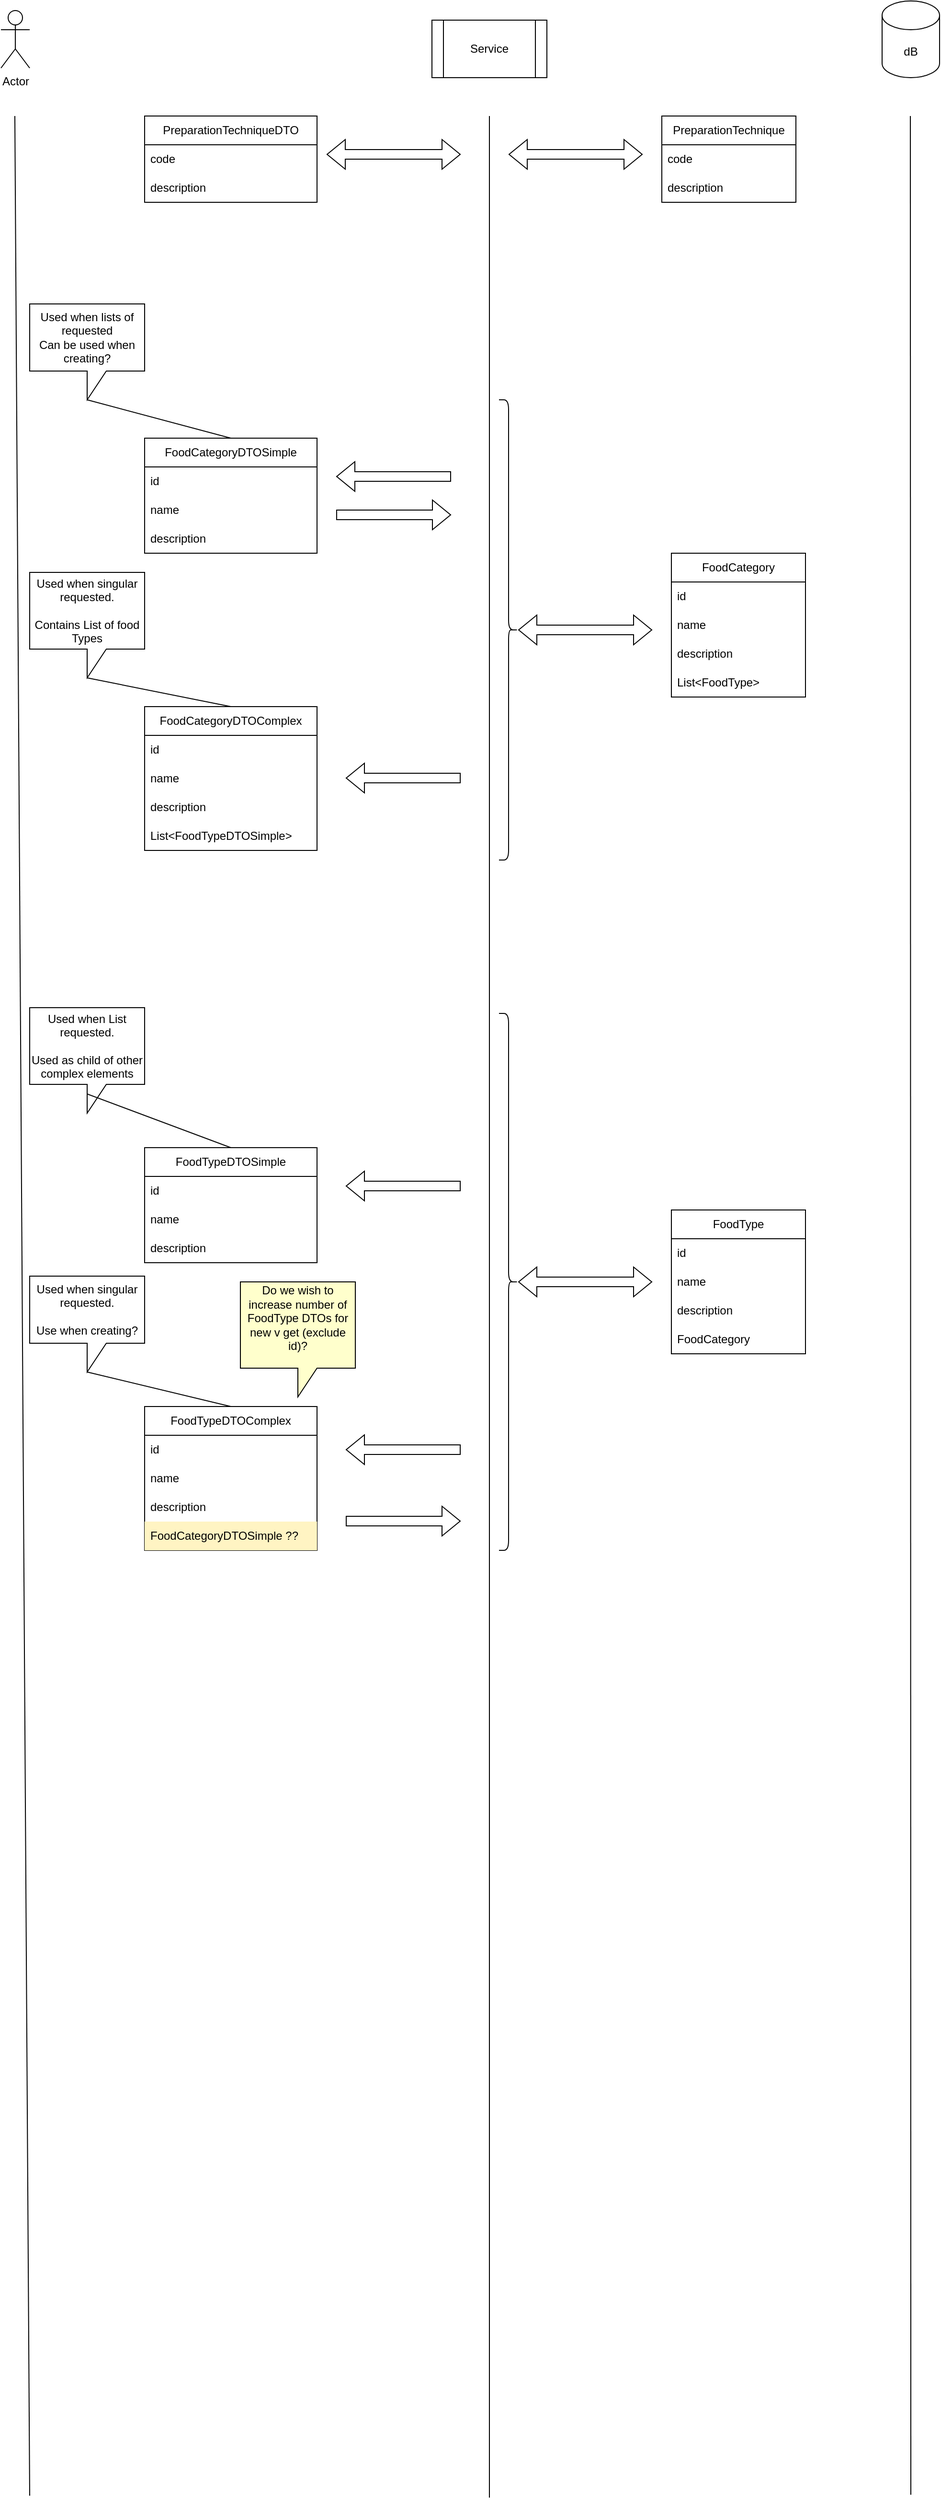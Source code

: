 <mxfile version="26.0.16">
  <diagram name="Page-1" id="98cvswhpEHXC24Bn2miE">
    <mxGraphModel dx="1775" dy="676" grid="1" gridSize="10" guides="1" tooltips="1" connect="1" arrows="1" fold="1" page="0" pageScale="1" pageWidth="850" pageHeight="1100" math="0" shadow="0">
      <root>
        <mxCell id="0" />
        <mxCell id="1" parent="0" />
        <mxCell id="5q4nl_bfFsXVFqzO0uTr-1" value="Actor" style="shape=umlActor;verticalLabelPosition=bottom;verticalAlign=top;html=1;outlineConnect=0;" parent="1" vertex="1">
          <mxGeometry x="-150" y="50" width="30" height="60" as="geometry" />
        </mxCell>
        <mxCell id="5q4nl_bfFsXVFqzO0uTr-2" value="" style="endArrow=none;html=1;rounded=0;" parent="1" edge="1">
          <mxGeometry width="50" height="50" relative="1" as="geometry">
            <mxPoint x="-120" y="2642" as="sourcePoint" />
            <mxPoint x="-135.5" y="160" as="targetPoint" />
          </mxGeometry>
        </mxCell>
        <mxCell id="5q4nl_bfFsXVFqzO0uTr-3" value="" style="endArrow=none;html=1;rounded=0;" parent="1" edge="1">
          <mxGeometry width="50" height="50" relative="1" as="geometry">
            <mxPoint x="360" y="2644" as="sourcePoint" />
            <mxPoint x="360" y="160" as="targetPoint" />
          </mxGeometry>
        </mxCell>
        <mxCell id="5q4nl_bfFsXVFqzO0uTr-4" value="" style="endArrow=none;html=1;rounded=0;" parent="1" edge="1">
          <mxGeometry width="50" height="50" relative="1" as="geometry">
            <mxPoint x="800" y="2641" as="sourcePoint" />
            <mxPoint x="799.5" y="160" as="targetPoint" />
          </mxGeometry>
        </mxCell>
        <mxCell id="5q4nl_bfFsXVFqzO0uTr-6" value="Service" style="shape=process;whiteSpace=wrap;html=1;backgroundOutline=1;" parent="1" vertex="1">
          <mxGeometry x="300" y="60" width="120" height="60" as="geometry" />
        </mxCell>
        <mxCell id="5q4nl_bfFsXVFqzO0uTr-7" value="dB" style="shape=cylinder3;whiteSpace=wrap;html=1;boundedLbl=1;backgroundOutline=1;size=15;" parent="1" vertex="1">
          <mxGeometry x="770" y="40" width="60" height="80" as="geometry" />
        </mxCell>
        <mxCell id="5q4nl_bfFsXVFqzO0uTr-8" value="PreparationTechnique" style="swimlane;fontStyle=0;childLayout=stackLayout;horizontal=1;startSize=30;horizontalStack=0;resizeParent=1;resizeParentMax=0;resizeLast=0;collapsible=1;marginBottom=0;whiteSpace=wrap;html=1;" parent="1" vertex="1">
          <mxGeometry x="540" y="160" width="140" height="90" as="geometry" />
        </mxCell>
        <mxCell id="5q4nl_bfFsXVFqzO0uTr-9" value="code" style="text;strokeColor=none;fillColor=none;align=left;verticalAlign=middle;spacingLeft=4;spacingRight=4;overflow=hidden;points=[[0,0.5],[1,0.5]];portConstraint=eastwest;rotatable=0;whiteSpace=wrap;html=1;" parent="5q4nl_bfFsXVFqzO0uTr-8" vertex="1">
          <mxGeometry y="30" width="140" height="30" as="geometry" />
        </mxCell>
        <mxCell id="5q4nl_bfFsXVFqzO0uTr-10" value="description" style="text;strokeColor=none;fillColor=none;align=left;verticalAlign=middle;spacingLeft=4;spacingRight=4;overflow=hidden;points=[[0,0.5],[1,0.5]];portConstraint=eastwest;rotatable=0;whiteSpace=wrap;html=1;" parent="5q4nl_bfFsXVFqzO0uTr-8" vertex="1">
          <mxGeometry y="60" width="140" height="30" as="geometry" />
        </mxCell>
        <mxCell id="5q4nl_bfFsXVFqzO0uTr-13" value="PreparationTechniqueDTO" style="swimlane;fontStyle=0;childLayout=stackLayout;horizontal=1;startSize=30;horizontalStack=0;resizeParent=1;resizeParentMax=0;resizeLast=0;collapsible=1;marginBottom=0;whiteSpace=wrap;html=1;" parent="1" vertex="1">
          <mxGeometry y="160" width="180" height="90" as="geometry" />
        </mxCell>
        <mxCell id="5q4nl_bfFsXVFqzO0uTr-14" value="code" style="text;strokeColor=none;fillColor=none;align=left;verticalAlign=middle;spacingLeft=4;spacingRight=4;overflow=hidden;points=[[0,0.5],[1,0.5]];portConstraint=eastwest;rotatable=0;whiteSpace=wrap;html=1;" parent="5q4nl_bfFsXVFqzO0uTr-13" vertex="1">
          <mxGeometry y="30" width="180" height="30" as="geometry" />
        </mxCell>
        <mxCell id="5q4nl_bfFsXVFqzO0uTr-15" value="description" style="text;strokeColor=none;fillColor=none;align=left;verticalAlign=middle;spacingLeft=4;spacingRight=4;overflow=hidden;points=[[0,0.5],[1,0.5]];portConstraint=eastwest;rotatable=0;whiteSpace=wrap;html=1;" parent="5q4nl_bfFsXVFqzO0uTr-13" vertex="1">
          <mxGeometry y="60" width="180" height="30" as="geometry" />
        </mxCell>
        <mxCell id="5q4nl_bfFsXVFqzO0uTr-16" value="" style="shape=flexArrow;endArrow=classic;startArrow=classic;html=1;rounded=0;" parent="1" edge="1">
          <mxGeometry width="100" height="100" relative="1" as="geometry">
            <mxPoint x="190" y="200" as="sourcePoint" />
            <mxPoint x="330" y="200" as="targetPoint" />
          </mxGeometry>
        </mxCell>
        <mxCell id="5q4nl_bfFsXVFqzO0uTr-18" value="" style="shape=flexArrow;endArrow=classic;startArrow=classic;html=1;rounded=0;" parent="1" edge="1">
          <mxGeometry width="100" height="100" relative="1" as="geometry">
            <mxPoint x="380" y="200" as="sourcePoint" />
            <mxPoint x="520" y="200" as="targetPoint" />
          </mxGeometry>
        </mxCell>
        <mxCell id="5q4nl_bfFsXVFqzO0uTr-20" value="FoodType" style="swimlane;fontStyle=0;childLayout=stackLayout;horizontal=1;startSize=30;horizontalStack=0;resizeParent=1;resizeParentMax=0;resizeLast=0;collapsible=1;marginBottom=0;whiteSpace=wrap;html=1;" parent="1" vertex="1">
          <mxGeometry x="550" y="1301" width="140" height="150" as="geometry" />
        </mxCell>
        <mxCell id="5q4nl_bfFsXVFqzO0uTr-21" value="id" style="text;strokeColor=none;fillColor=none;align=left;verticalAlign=middle;spacingLeft=4;spacingRight=4;overflow=hidden;points=[[0,0.5],[1,0.5]];portConstraint=eastwest;rotatable=0;whiteSpace=wrap;html=1;" parent="5q4nl_bfFsXVFqzO0uTr-20" vertex="1">
          <mxGeometry y="30" width="140" height="30" as="geometry" />
        </mxCell>
        <mxCell id="5q4nl_bfFsXVFqzO0uTr-22" value="name" style="text;strokeColor=none;fillColor=none;align=left;verticalAlign=middle;spacingLeft=4;spacingRight=4;overflow=hidden;points=[[0,0.5],[1,0.5]];portConstraint=eastwest;rotatable=0;whiteSpace=wrap;html=1;" parent="5q4nl_bfFsXVFqzO0uTr-20" vertex="1">
          <mxGeometry y="60" width="140" height="30" as="geometry" />
        </mxCell>
        <mxCell id="5q4nl_bfFsXVFqzO0uTr-23" value="description" style="text;strokeColor=none;fillColor=none;align=left;verticalAlign=middle;spacingLeft=4;spacingRight=4;overflow=hidden;points=[[0,0.5],[1,0.5]];portConstraint=eastwest;rotatable=0;whiteSpace=wrap;html=1;" parent="5q4nl_bfFsXVFqzO0uTr-20" vertex="1">
          <mxGeometry y="90" width="140" height="30" as="geometry" />
        </mxCell>
        <mxCell id="5q4nl_bfFsXVFqzO0uTr-25" value="FoodCategory" style="text;strokeColor=none;fillColor=none;align=left;verticalAlign=middle;spacingLeft=4;spacingRight=4;overflow=hidden;points=[[0,0.5],[1,0.5]];portConstraint=eastwest;rotatable=0;whiteSpace=wrap;html=1;" parent="5q4nl_bfFsXVFqzO0uTr-20" vertex="1">
          <mxGeometry y="120" width="140" height="30" as="geometry" />
        </mxCell>
        <mxCell id="5q4nl_bfFsXVFqzO0uTr-26" value="FoodCategory" style="swimlane;fontStyle=0;childLayout=stackLayout;horizontal=1;startSize=30;horizontalStack=0;resizeParent=1;resizeParentMax=0;resizeLast=0;collapsible=1;marginBottom=0;whiteSpace=wrap;html=1;" parent="1" vertex="1">
          <mxGeometry x="550" y="616" width="140" height="150" as="geometry" />
        </mxCell>
        <mxCell id="5q4nl_bfFsXVFqzO0uTr-27" value="id" style="text;strokeColor=none;fillColor=none;align=left;verticalAlign=middle;spacingLeft=4;spacingRight=4;overflow=hidden;points=[[0,0.5],[1,0.5]];portConstraint=eastwest;rotatable=0;whiteSpace=wrap;html=1;" parent="5q4nl_bfFsXVFqzO0uTr-26" vertex="1">
          <mxGeometry y="30" width="140" height="30" as="geometry" />
        </mxCell>
        <mxCell id="5q4nl_bfFsXVFqzO0uTr-28" value="name" style="text;strokeColor=none;fillColor=none;align=left;verticalAlign=middle;spacingLeft=4;spacingRight=4;overflow=hidden;points=[[0,0.5],[1,0.5]];portConstraint=eastwest;rotatable=0;whiteSpace=wrap;html=1;" parent="5q4nl_bfFsXVFqzO0uTr-26" vertex="1">
          <mxGeometry y="60" width="140" height="30" as="geometry" />
        </mxCell>
        <mxCell id="5q4nl_bfFsXVFqzO0uTr-29" value="description" style="text;strokeColor=none;fillColor=none;align=left;verticalAlign=middle;spacingLeft=4;spacingRight=4;overflow=hidden;points=[[0,0.5],[1,0.5]];portConstraint=eastwest;rotatable=0;whiteSpace=wrap;html=1;" parent="5q4nl_bfFsXVFqzO0uTr-26" vertex="1">
          <mxGeometry y="90" width="140" height="30" as="geometry" />
        </mxCell>
        <mxCell id="5q4nl_bfFsXVFqzO0uTr-30" value="List&amp;lt;FoodType&amp;gt;" style="text;strokeColor=none;fillColor=none;align=left;verticalAlign=middle;spacingLeft=4;spacingRight=4;overflow=hidden;points=[[0,0.5],[1,0.5]];portConstraint=eastwest;rotatable=0;whiteSpace=wrap;html=1;" parent="5q4nl_bfFsXVFqzO0uTr-26" vertex="1">
          <mxGeometry y="120" width="140" height="30" as="geometry" />
        </mxCell>
        <mxCell id="5q4nl_bfFsXVFqzO0uTr-31" value="" style="shape=flexArrow;endArrow=classic;startArrow=classic;html=1;rounded=0;" parent="1" edge="1">
          <mxGeometry width="100" height="100" relative="1" as="geometry">
            <mxPoint x="390" y="696" as="sourcePoint" />
            <mxPoint x="530" y="696" as="targetPoint" />
          </mxGeometry>
        </mxCell>
        <mxCell id="5q4nl_bfFsXVFqzO0uTr-32" value="FoodCategoryDTOSimple" style="swimlane;fontStyle=0;childLayout=stackLayout;horizontal=1;startSize=30;horizontalStack=0;resizeParent=1;resizeParentMax=0;resizeLast=0;collapsible=1;marginBottom=0;whiteSpace=wrap;html=1;" parent="1" vertex="1">
          <mxGeometry y="496" width="180" height="120" as="geometry" />
        </mxCell>
        <mxCell id="5q4nl_bfFsXVFqzO0uTr-33" value="id" style="text;strokeColor=none;fillColor=none;align=left;verticalAlign=middle;spacingLeft=4;spacingRight=4;overflow=hidden;points=[[0,0.5],[1,0.5]];portConstraint=eastwest;rotatable=0;whiteSpace=wrap;html=1;" parent="5q4nl_bfFsXVFqzO0uTr-32" vertex="1">
          <mxGeometry y="30" width="180" height="30" as="geometry" />
        </mxCell>
        <mxCell id="5q4nl_bfFsXVFqzO0uTr-34" value="name" style="text;strokeColor=none;fillColor=none;align=left;verticalAlign=middle;spacingLeft=4;spacingRight=4;overflow=hidden;points=[[0,0.5],[1,0.5]];portConstraint=eastwest;rotatable=0;whiteSpace=wrap;html=1;" parent="5q4nl_bfFsXVFqzO0uTr-32" vertex="1">
          <mxGeometry y="60" width="180" height="30" as="geometry" />
        </mxCell>
        <mxCell id="5q4nl_bfFsXVFqzO0uTr-35" value="description" style="text;strokeColor=none;fillColor=none;align=left;verticalAlign=middle;spacingLeft=4;spacingRight=4;overflow=hidden;points=[[0,0.5],[1,0.5]];portConstraint=eastwest;rotatable=0;whiteSpace=wrap;html=1;" parent="5q4nl_bfFsXVFqzO0uTr-32" vertex="1">
          <mxGeometry y="90" width="180" height="30" as="geometry" />
        </mxCell>
        <mxCell id="5q4nl_bfFsXVFqzO0uTr-37" value="" style="shape=flexArrow;endArrow=classic;html=1;rounded=0;" parent="1" edge="1">
          <mxGeometry width="50" height="50" relative="1" as="geometry">
            <mxPoint x="320" y="536" as="sourcePoint" />
            <mxPoint x="200" y="536" as="targetPoint" />
          </mxGeometry>
        </mxCell>
        <mxCell id="5q4nl_bfFsXVFqzO0uTr-39" value="Used when lists of requested&lt;div&gt;Can be used when creating?&lt;/div&gt;" style="shape=callout;whiteSpace=wrap;html=1;perimeter=calloutPerimeter;" parent="1" vertex="1">
          <mxGeometry x="-120" y="356" width="120" height="100" as="geometry" />
        </mxCell>
        <mxCell id="5q4nl_bfFsXVFqzO0uTr-40" value="" style="endArrow=none;html=1;rounded=0;exitX=0;exitY=0;exitDx=60;exitDy=100;exitPerimeter=0;entryX=0.5;entryY=0;entryDx=0;entryDy=0;" parent="1" source="5q4nl_bfFsXVFqzO0uTr-39" target="5q4nl_bfFsXVFqzO0uTr-32" edge="1">
          <mxGeometry width="50" height="50" relative="1" as="geometry">
            <mxPoint x="460" y="636" as="sourcePoint" />
            <mxPoint x="510" y="586" as="targetPoint" />
          </mxGeometry>
        </mxCell>
        <mxCell id="5q4nl_bfFsXVFqzO0uTr-41" value="" style="shape=flexArrow;endArrow=classic;html=1;rounded=0;" parent="1" edge="1">
          <mxGeometry width="50" height="50" relative="1" as="geometry">
            <mxPoint x="200" y="576" as="sourcePoint" />
            <mxPoint x="320" y="576" as="targetPoint" />
          </mxGeometry>
        </mxCell>
        <mxCell id="5q4nl_bfFsXVFqzO0uTr-42" value="FoodCategoryDTOComplex" style="swimlane;fontStyle=0;childLayout=stackLayout;horizontal=1;startSize=30;horizontalStack=0;resizeParent=1;resizeParentMax=0;resizeLast=0;collapsible=1;marginBottom=0;whiteSpace=wrap;html=1;" parent="1" vertex="1">
          <mxGeometry y="776" width="180" height="150" as="geometry" />
        </mxCell>
        <mxCell id="5q4nl_bfFsXVFqzO0uTr-43" value="id" style="text;strokeColor=none;fillColor=none;align=left;verticalAlign=middle;spacingLeft=4;spacingRight=4;overflow=hidden;points=[[0,0.5],[1,0.5]];portConstraint=eastwest;rotatable=0;whiteSpace=wrap;html=1;" parent="5q4nl_bfFsXVFqzO0uTr-42" vertex="1">
          <mxGeometry y="30" width="180" height="30" as="geometry" />
        </mxCell>
        <mxCell id="5q4nl_bfFsXVFqzO0uTr-44" value="name" style="text;strokeColor=none;fillColor=none;align=left;verticalAlign=middle;spacingLeft=4;spacingRight=4;overflow=hidden;points=[[0,0.5],[1,0.5]];portConstraint=eastwest;rotatable=0;whiteSpace=wrap;html=1;" parent="5q4nl_bfFsXVFqzO0uTr-42" vertex="1">
          <mxGeometry y="60" width="180" height="30" as="geometry" />
        </mxCell>
        <mxCell id="5q4nl_bfFsXVFqzO0uTr-45" value="description" style="text;strokeColor=none;fillColor=none;align=left;verticalAlign=middle;spacingLeft=4;spacingRight=4;overflow=hidden;points=[[0,0.5],[1,0.5]];portConstraint=eastwest;rotatable=0;whiteSpace=wrap;html=1;" parent="5q4nl_bfFsXVFqzO0uTr-42" vertex="1">
          <mxGeometry y="90" width="180" height="30" as="geometry" />
        </mxCell>
        <mxCell id="5q4nl_bfFsXVFqzO0uTr-48" value="List&amp;lt;FoodTypeDTOSimple&amp;gt;" style="text;strokeColor=none;fillColor=none;align=left;verticalAlign=middle;spacingLeft=4;spacingRight=4;overflow=hidden;points=[[0,0.5],[1,0.5]];portConstraint=eastwest;rotatable=0;whiteSpace=wrap;html=1;" parent="5q4nl_bfFsXVFqzO0uTr-42" vertex="1">
          <mxGeometry y="120" width="180" height="30" as="geometry" />
        </mxCell>
        <mxCell id="5q4nl_bfFsXVFqzO0uTr-46" value="Used when singular requested.&lt;div&gt;&lt;br&gt;&lt;div&gt;Contains List of food Types&lt;/div&gt;&lt;/div&gt;" style="shape=callout;whiteSpace=wrap;html=1;perimeter=calloutPerimeter;" parent="1" vertex="1">
          <mxGeometry x="-120" y="636" width="120" height="110" as="geometry" />
        </mxCell>
        <mxCell id="5q4nl_bfFsXVFqzO0uTr-47" value="" style="endArrow=none;html=1;rounded=0;exitX=0;exitY=0;exitDx=60;exitDy=110;exitPerimeter=0;entryX=0.5;entryY=0;entryDx=0;entryDy=0;" parent="1" source="5q4nl_bfFsXVFqzO0uTr-46" target="5q4nl_bfFsXVFqzO0uTr-42" edge="1">
          <mxGeometry width="50" height="50" relative="1" as="geometry">
            <mxPoint x="460" y="636" as="sourcePoint" />
            <mxPoint x="510" y="586" as="targetPoint" />
          </mxGeometry>
        </mxCell>
        <mxCell id="5q4nl_bfFsXVFqzO0uTr-49" value="" style="shape=flexArrow;endArrow=classic;html=1;rounded=0;" parent="1" edge="1">
          <mxGeometry width="50" height="50" relative="1" as="geometry">
            <mxPoint x="330" y="850.5" as="sourcePoint" />
            <mxPoint x="210" y="850.5" as="targetPoint" />
          </mxGeometry>
        </mxCell>
        <mxCell id="5q4nl_bfFsXVFqzO0uTr-50" value="" style="shape=curlyBracket;whiteSpace=wrap;html=1;rounded=1;flipH=1;labelPosition=right;verticalLabelPosition=middle;align=left;verticalAlign=middle;" parent="1" vertex="1">
          <mxGeometry x="370" y="456" width="20" height="480" as="geometry" />
        </mxCell>
        <mxCell id="5q4nl_bfFsXVFqzO0uTr-51" value="" style="shape=flexArrow;endArrow=classic;startArrow=classic;html=1;rounded=0;" parent="1" edge="1">
          <mxGeometry width="100" height="100" relative="1" as="geometry">
            <mxPoint x="390" y="1376" as="sourcePoint" />
            <mxPoint x="530" y="1376" as="targetPoint" />
          </mxGeometry>
        </mxCell>
        <mxCell id="5q4nl_bfFsXVFqzO0uTr-52" value="" style="shape=curlyBracket;whiteSpace=wrap;html=1;rounded=1;flipH=1;labelPosition=right;verticalLabelPosition=middle;align=left;verticalAlign=middle;" parent="1" vertex="1">
          <mxGeometry x="370" y="1096" width="20" height="560" as="geometry" />
        </mxCell>
        <mxCell id="5q4nl_bfFsXVFqzO0uTr-53" value="FoodTypeDTOComplex" style="swimlane;fontStyle=0;childLayout=stackLayout;horizontal=1;startSize=30;horizontalStack=0;resizeParent=1;resizeParentMax=0;resizeLast=0;collapsible=1;marginBottom=0;whiteSpace=wrap;html=1;" parent="1" vertex="1">
          <mxGeometry y="1506" width="180" height="150" as="geometry" />
        </mxCell>
        <mxCell id="5q4nl_bfFsXVFqzO0uTr-54" value="id" style="text;strokeColor=none;fillColor=none;align=left;verticalAlign=middle;spacingLeft=4;spacingRight=4;overflow=hidden;points=[[0,0.5],[1,0.5]];portConstraint=eastwest;rotatable=0;whiteSpace=wrap;html=1;" parent="5q4nl_bfFsXVFqzO0uTr-53" vertex="1">
          <mxGeometry y="30" width="180" height="30" as="geometry" />
        </mxCell>
        <mxCell id="5q4nl_bfFsXVFqzO0uTr-55" value="name" style="text;strokeColor=none;fillColor=none;align=left;verticalAlign=middle;spacingLeft=4;spacingRight=4;overflow=hidden;points=[[0,0.5],[1,0.5]];portConstraint=eastwest;rotatable=0;whiteSpace=wrap;html=1;" parent="5q4nl_bfFsXVFqzO0uTr-53" vertex="1">
          <mxGeometry y="60" width="180" height="30" as="geometry" />
        </mxCell>
        <mxCell id="5q4nl_bfFsXVFqzO0uTr-56" value="description" style="text;strokeColor=none;fillColor=none;align=left;verticalAlign=middle;spacingLeft=4;spacingRight=4;overflow=hidden;points=[[0,0.5],[1,0.5]];portConstraint=eastwest;rotatable=0;whiteSpace=wrap;html=1;" parent="5q4nl_bfFsXVFqzO0uTr-53" vertex="1">
          <mxGeometry y="90" width="180" height="30" as="geometry" />
        </mxCell>
        <mxCell id="5q4nl_bfFsXVFqzO0uTr-57" value="FoodCategoryDTOSimple ??" style="text;strokeColor=none;fillColor=#FFF4C3;align=left;verticalAlign=middle;spacingLeft=4;spacingRight=4;overflow=hidden;points=[[0,0.5],[1,0.5]];portConstraint=eastwest;rotatable=0;whiteSpace=wrap;html=1;" parent="5q4nl_bfFsXVFqzO0uTr-53" vertex="1">
          <mxGeometry y="120" width="180" height="30" as="geometry" />
        </mxCell>
        <mxCell id="5q4nl_bfFsXVFqzO0uTr-58" value="Used when singular requested.&lt;div&gt;&lt;br&gt;&lt;div&gt;Use when creating?&lt;/div&gt;&lt;/div&gt;" style="shape=callout;whiteSpace=wrap;html=1;perimeter=calloutPerimeter;" parent="1" vertex="1">
          <mxGeometry x="-120" y="1370" width="120" height="100" as="geometry" />
        </mxCell>
        <mxCell id="5q4nl_bfFsXVFqzO0uTr-59" value="" style="endArrow=none;html=1;rounded=0;exitX=0.5;exitY=0;exitDx=0;exitDy=0;entryX=0;entryY=0;entryDx=60;entryDy=100;entryPerimeter=0;" parent="1" source="5q4nl_bfFsXVFqzO0uTr-53" target="5q4nl_bfFsXVFqzO0uTr-58" edge="1">
          <mxGeometry width="50" height="50" relative="1" as="geometry">
            <mxPoint x="460" y="1476" as="sourcePoint" />
            <mxPoint x="510" y="1426" as="targetPoint" />
          </mxGeometry>
        </mxCell>
        <mxCell id="5q4nl_bfFsXVFqzO0uTr-60" value="" style="shape=flexArrow;endArrow=classic;html=1;rounded=0;" parent="1" edge="1">
          <mxGeometry width="50" height="50" relative="1" as="geometry">
            <mxPoint x="330" y="1551" as="sourcePoint" />
            <mxPoint x="210" y="1551" as="targetPoint" />
          </mxGeometry>
        </mxCell>
        <mxCell id="5q4nl_bfFsXVFqzO0uTr-61" value="" style="shape=flexArrow;endArrow=classic;html=1;rounded=0;" parent="1" edge="1">
          <mxGeometry width="50" height="50" relative="1" as="geometry">
            <mxPoint x="210" y="1625.5" as="sourcePoint" />
            <mxPoint x="330" y="1625.5" as="targetPoint" />
          </mxGeometry>
        </mxCell>
        <mxCell id="5q4nl_bfFsXVFqzO0uTr-62" value="Do we wish to increase number of FoodType DTOs for new v get (exclude id)?&lt;div&gt;&lt;br&gt;&lt;/div&gt;" style="shape=callout;whiteSpace=wrap;html=1;perimeter=calloutPerimeter;fillColor=light-dark(#FFFFCC,var(--ge-dark-color, #121212));" parent="1" vertex="1">
          <mxGeometry x="100" y="1376" width="120" height="120" as="geometry" />
        </mxCell>
        <mxCell id="5q4nl_bfFsXVFqzO0uTr-65" value="FoodTypeDTOSimple" style="swimlane;fontStyle=0;childLayout=stackLayout;horizontal=1;startSize=30;horizontalStack=0;resizeParent=1;resizeParentMax=0;resizeLast=0;collapsible=1;marginBottom=0;whiteSpace=wrap;html=1;" parent="1" vertex="1">
          <mxGeometry y="1236" width="180" height="120" as="geometry" />
        </mxCell>
        <mxCell id="5q4nl_bfFsXVFqzO0uTr-66" value="id" style="text;strokeColor=none;fillColor=none;align=left;verticalAlign=middle;spacingLeft=4;spacingRight=4;overflow=hidden;points=[[0,0.5],[1,0.5]];portConstraint=eastwest;rotatable=0;whiteSpace=wrap;html=1;" parent="5q4nl_bfFsXVFqzO0uTr-65" vertex="1">
          <mxGeometry y="30" width="180" height="30" as="geometry" />
        </mxCell>
        <mxCell id="5q4nl_bfFsXVFqzO0uTr-67" value="name" style="text;strokeColor=none;fillColor=none;align=left;verticalAlign=middle;spacingLeft=4;spacingRight=4;overflow=hidden;points=[[0,0.5],[1,0.5]];portConstraint=eastwest;rotatable=0;whiteSpace=wrap;html=1;" parent="5q4nl_bfFsXVFqzO0uTr-65" vertex="1">
          <mxGeometry y="60" width="180" height="30" as="geometry" />
        </mxCell>
        <mxCell id="5q4nl_bfFsXVFqzO0uTr-68" value="description" style="text;strokeColor=none;fillColor=none;align=left;verticalAlign=middle;spacingLeft=4;spacingRight=4;overflow=hidden;points=[[0,0.5],[1,0.5]];portConstraint=eastwest;rotatable=0;whiteSpace=wrap;html=1;" parent="5q4nl_bfFsXVFqzO0uTr-65" vertex="1">
          <mxGeometry y="90" width="180" height="30" as="geometry" />
        </mxCell>
        <mxCell id="5q4nl_bfFsXVFqzO0uTr-70" value="" style="shape=flexArrow;endArrow=classic;html=1;rounded=0;" parent="1" edge="1">
          <mxGeometry width="50" height="50" relative="1" as="geometry">
            <mxPoint x="330" y="1276" as="sourcePoint" />
            <mxPoint x="210" y="1276" as="targetPoint" />
          </mxGeometry>
        </mxCell>
        <mxCell id="5q4nl_bfFsXVFqzO0uTr-71" value="Used when List requested.&lt;div&gt;&lt;br&gt;&lt;div&gt;Used as child of other complex elements&lt;/div&gt;&lt;/div&gt;" style="shape=callout;whiteSpace=wrap;html=1;perimeter=calloutPerimeter;" parent="1" vertex="1">
          <mxGeometry x="-120" y="1090" width="120" height="110" as="geometry" />
        </mxCell>
        <mxCell id="5q4nl_bfFsXVFqzO0uTr-72" value="" style="endArrow=none;html=1;rounded=0;exitX=0.5;exitY=0;exitDx=0;exitDy=0;entryX=0;entryY=0;entryDx=60;entryDy=90;entryPerimeter=0;" parent="1" source="5q4nl_bfFsXVFqzO0uTr-65" target="5q4nl_bfFsXVFqzO0uTr-71" edge="1">
          <mxGeometry width="50" height="50" relative="1" as="geometry">
            <mxPoint x="80" y="1226" as="sourcePoint" />
            <mxPoint x="240" y="1196" as="targetPoint" />
          </mxGeometry>
        </mxCell>
      </root>
    </mxGraphModel>
  </diagram>
</mxfile>
